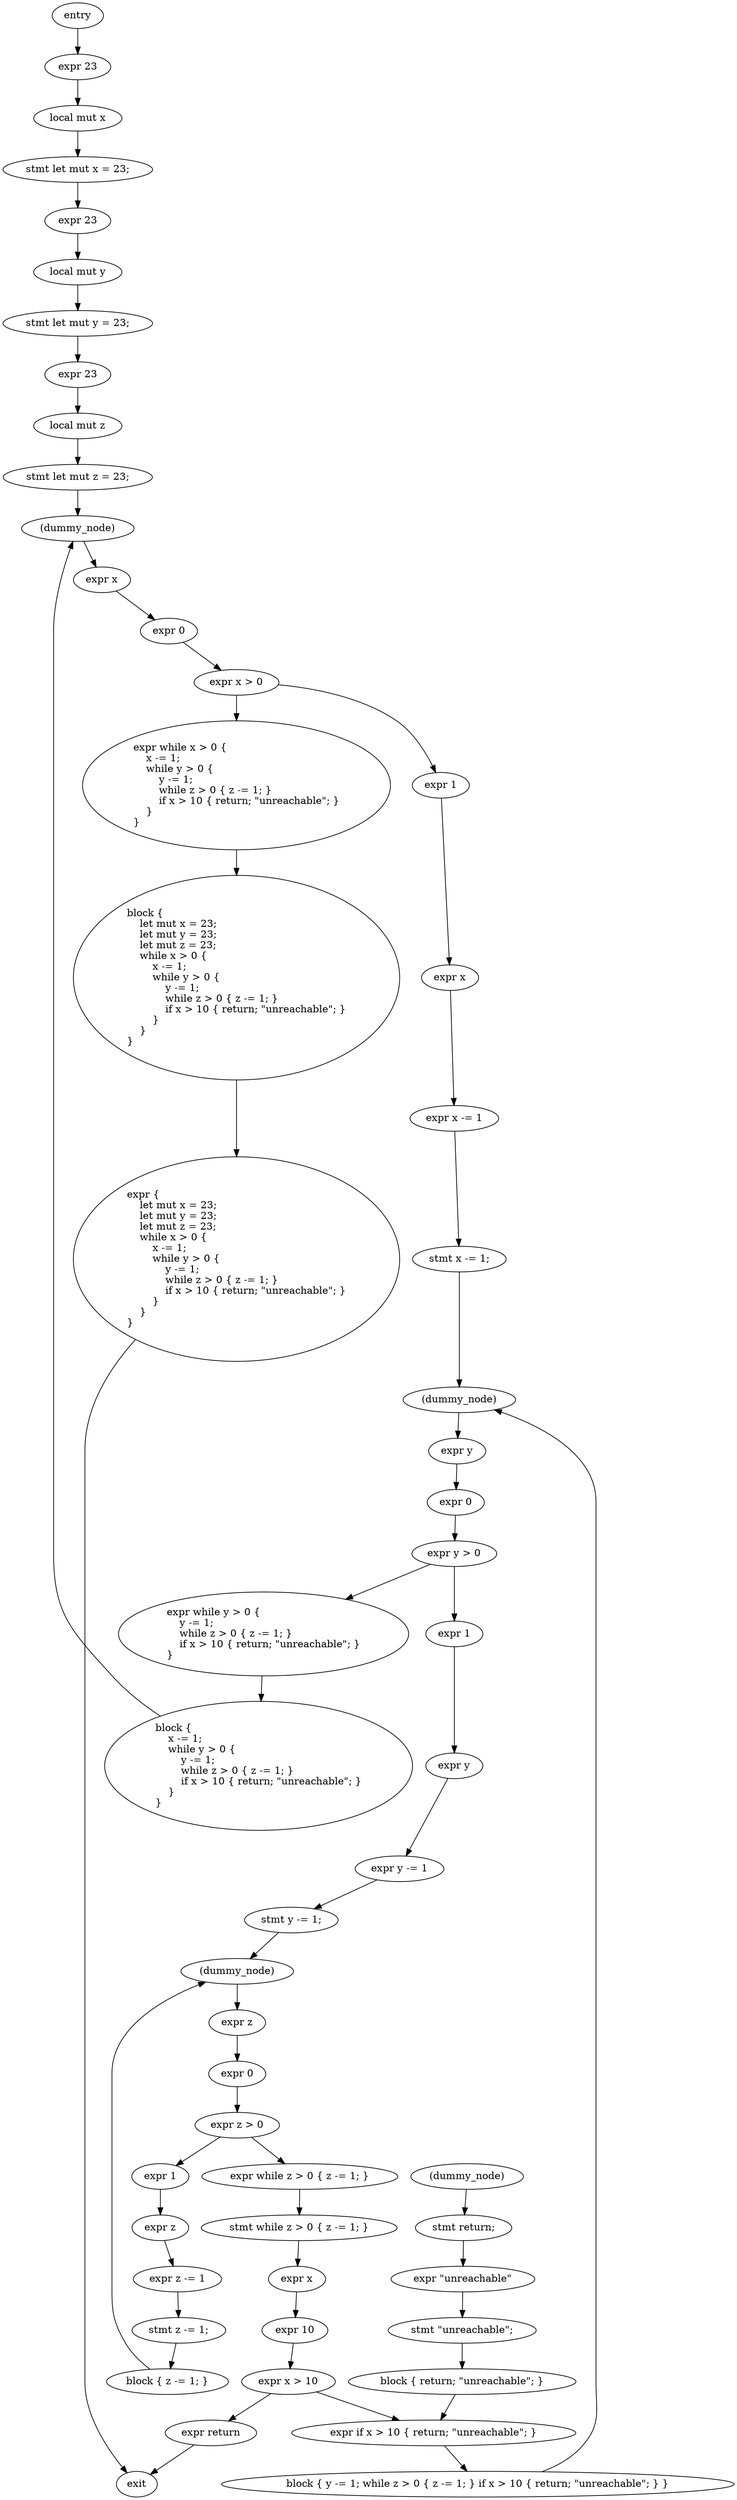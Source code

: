 digraph block {
    N0[label="entry"];
    N1[label="exit"];
    N2[label="expr 23"];
    N3[label="local mut x"];
    N4[label="stmt let mut x = 23;"];
    N5[label="expr 23"];
    N6[label="local mut y"];
    N7[label="stmt let mut y = 23;"];
    N8[label="expr 23"];
    N9[label="local mut z"];
    N10[label="stmt let mut z = 23;"];
    N11[label="(dummy_node)"];
    N12[label="expr x"];
    N13[label="expr 0"];
    N14[label="expr x > 0"];
    N15[label="expr while x > 0 {\l    x -= 1;\l    while y > 0 {\l        y -= 1;\l        while z > 0 { z -= 1; }\l        if x > 10 { return; \"unreachable\"; }\l    }\l}\l"];
    N16[label="expr 1"];
    N17[label="expr x"];
    N18[label="expr x -= 1"];
    N19[label="stmt x -= 1;"];
    N20[label="(dummy_node)"];
    N21[label="expr y"];
    N22[label="expr 0"];
    N23[label="expr y > 0"];
    N24[label="expr while y > 0 {\l    y -= 1;\l    while z > 0 { z -= 1; }\l    if x > 10 { return; \"unreachable\"; }\l}\l"];
    N25[label="expr 1"];
    N26[label="expr y"];
    N27[label="expr y -= 1"];
    N28[label="stmt y -= 1;"];
    N29[label="(dummy_node)"];
    N30[label="expr z"];
    N31[label="expr 0"];
    N32[label="expr z > 0"];
    N33[label="expr while z > 0 { z -= 1; }"];
    N34[label="expr 1"];
    N35[label="expr z"];
    N36[label="expr z -= 1"];
    N37[label="stmt z -= 1;"];
    N38[label="block { z -= 1; }"];
    N39[label="stmt while z > 0 { z -= 1; }"];
    N40[label="expr x"];
    N41[label="expr 10"];
    N42[label="expr x > 10"];
    N43[label="expr return"];
    N44[label="(dummy_node)"];
    N45[label="stmt return;"];
    N46[label="expr \"unreachable\""];
    N47[label="stmt \"unreachable\";"];
    N48[label="block { return; \"unreachable\"; }"];
    N49[label="expr if x > 10 { return; \"unreachable\"; }"];
    N50[label="block { y -= 1; while z > 0 { z -= 1; } if x > 10 { return; \"unreachable\"; } }"];
    N51[label="block {\l    x -= 1;\l    while y > 0 {\l        y -= 1;\l        while z > 0 { z -= 1; }\l        if x > 10 { return; \"unreachable\"; }\l    }\l}\l"];
    N52[label="block {\l    let mut x = 23;\l    let mut y = 23;\l    let mut z = 23;\l    while x > 0 {\l        x -= 1;\l        while y > 0 {\l            y -= 1;\l            while z > 0 { z -= 1; }\l            if x > 10 { return; \"unreachable\"; }\l        }\l    }\l}\l"];
    N53[label="expr {\l    let mut x = 23;\l    let mut y = 23;\l    let mut z = 23;\l    while x > 0 {\l        x -= 1;\l        while y > 0 {\l            y -= 1;\l            while z > 0 { z -= 1; }\l            if x > 10 { return; \"unreachable\"; }\l        }\l    }\l}\l"];
    N0 -> N2;
    N2 -> N3;
    N3 -> N4;
    N4 -> N5;
    N5 -> N6;
    N6 -> N7;
    N7 -> N8;
    N8 -> N9;
    N9 -> N10;
    N10 -> N11;
    N11 -> N12;
    N12 -> N13;
    N13 -> N14;
    N14 -> N15;
    N14 -> N16;
    N16 -> N17;
    N17 -> N18;
    N18 -> N19;
    N19 -> N20;
    N20 -> N21;
    N21 -> N22;
    N22 -> N23;
    N23 -> N24;
    N23 -> N25;
    N25 -> N26;
    N26 -> N27;
    N27 -> N28;
    N28 -> N29;
    N29 -> N30;
    N30 -> N31;
    N31 -> N32;
    N32 -> N33;
    N32 -> N34;
    N34 -> N35;
    N35 -> N36;
    N36 -> N37;
    N37 -> N38;
    N38 -> N29;
    N33 -> N39;
    N39 -> N40;
    N40 -> N41;
    N41 -> N42;
    N42 -> N43;
    N43 -> N1;
    N44 -> N45;
    N45 -> N46;
    N46 -> N47;
    N47 -> N48;
    N42 -> N49;
    N48 -> N49;
    N49 -> N50;
    N50 -> N20;
    N24 -> N51;
    N51 -> N11;
    N15 -> N52;
    N52 -> N53;
    N53 -> N1;
}
